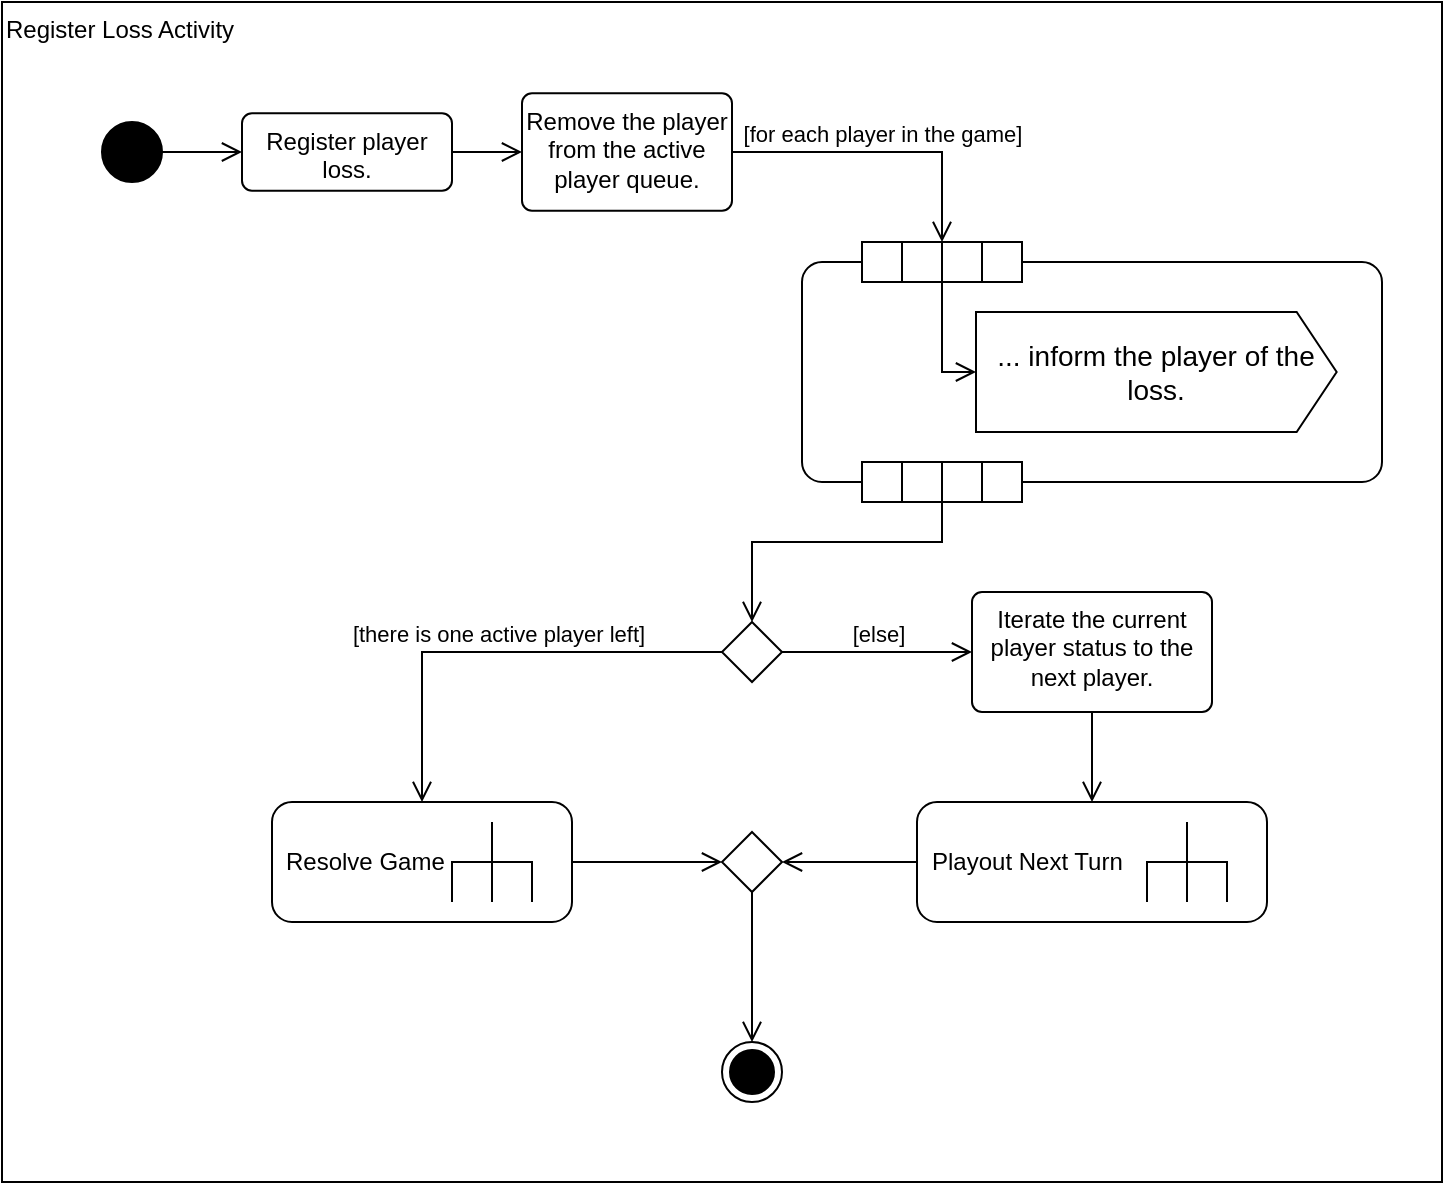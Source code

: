<mxfile version="23.0.0" type="dropbox">
  <diagram name="Page-1" id="IMuCZGlpdIj4ORN6g2zX">
    <mxGraphModel dx="1149" dy="596" grid="1" gridSize="10" guides="1" tooltips="1" connect="1" arrows="1" fold="1" page="1" pageScale="1" pageWidth="850" pageHeight="1100" math="0" shadow="0">
      <root>
        <mxCell id="0" />
        <mxCell id="1" parent="0" />
        <mxCell id="lUpD6W_THavgxKrozOwO-1" value="Register Loss Activity" style="html=1;dashed=0;whiteSpace=wrap;align=left;verticalAlign=top;" vertex="1" parent="1">
          <mxGeometry x="60" y="40" width="720" height="590" as="geometry" />
        </mxCell>
        <mxCell id="lUpD6W_THavgxKrozOwO-2" value="" style="ellipse;fillColor=strokeColor;html=1;" vertex="1" parent="1">
          <mxGeometry x="110" y="100" width="30" height="30" as="geometry" />
        </mxCell>
        <mxCell id="lUpD6W_THavgxKrozOwO-3" value="Remove the player from the active player queue." style="html=1;align=center;verticalAlign=top;rounded=1;absoluteArcSize=1;arcSize=10;dashed=0;whiteSpace=wrap;" vertex="1" parent="1">
          <mxGeometry x="320" y="85.63" width="105" height="58.75" as="geometry" />
        </mxCell>
        <mxCell id="lUpD6W_THavgxKrozOwO-4" value="" style="endArrow=open;startArrow=none;endFill=0;startFill=0;endSize=8;html=1;verticalAlign=bottom;labelBackgroundColor=none;strokeWidth=1;rounded=0;" edge="1" parent="1" source="lUpD6W_THavgxKrozOwO-34" target="lUpD6W_THavgxKrozOwO-3">
          <mxGeometry width="160" relative="1" as="geometry">
            <mxPoint x="340" y="180" as="sourcePoint" />
            <mxPoint x="500" y="180" as="targetPoint" />
          </mxGeometry>
        </mxCell>
        <mxCell id="lUpD6W_THavgxKrozOwO-5" value="" style="rhombus;" vertex="1" parent="1">
          <mxGeometry x="420" y="350" width="30" height="30" as="geometry" />
        </mxCell>
        <mxCell id="lUpD6W_THavgxKrozOwO-6" value="" style="endArrow=open;startArrow=none;endFill=0;startFill=0;endSize=8;html=1;verticalAlign=bottom;labelBackgroundColor=none;strokeWidth=1;rounded=0;exitX=0;exitY=1;exitDx=0;exitDy=0;" edge="1" parent="1" source="lUpD6W_THavgxKrozOwO-16" target="lUpD6W_THavgxKrozOwO-5">
          <mxGeometry width="160" relative="1" as="geometry">
            <mxPoint x="150" y="125" as="sourcePoint" />
            <mxPoint x="230" y="125" as="targetPoint" />
            <Array as="points">
              <mxPoint x="530" y="310" />
              <mxPoint x="435" y="310" />
            </Array>
          </mxGeometry>
        </mxCell>
        <mxCell id="lUpD6W_THavgxKrozOwO-7" value="" style="html=1;dashed=0;rounded=1;absoluteArcSize=1;arcSize=20;verticalAlign=middle;align=center;whiteSpace=wrap;" vertex="1" parent="1">
          <mxGeometry x="460" y="170" width="290" height="110" as="geometry" />
        </mxCell>
        <mxCell id="lUpD6W_THavgxKrozOwO-8" value="" style="group;resizeWidth=0;resizeHeight=0;html=1;" vertex="1" parent="lUpD6W_THavgxKrozOwO-7">
          <mxGeometry width="80" height="20" relative="1" as="geometry">
            <mxPoint x="30" y="-10" as="offset" />
          </mxGeometry>
        </mxCell>
        <mxCell id="lUpD6W_THavgxKrozOwO-9" value="" style="resizeWidth=0;resizeHeight=0;points=[[0,0],[0.5,0],[1,0]];html=1;whiteSpace=wrap;" vertex="1" parent="lUpD6W_THavgxKrozOwO-8">
          <mxGeometry width="20" height="20" relative="1" as="geometry">
            <mxPoint as="offset" />
          </mxGeometry>
        </mxCell>
        <mxCell id="lUpD6W_THavgxKrozOwO-10" value="" style="resizeWidth=0;resizeHeight=0;points=[[0,0],[0.5,0],[1,0]];html=1;whiteSpace=wrap;" vertex="1" parent="lUpD6W_THavgxKrozOwO-8">
          <mxGeometry width="20" height="20" relative="1" as="geometry">
            <mxPoint x="20" as="offset" />
          </mxGeometry>
        </mxCell>
        <mxCell id="lUpD6W_THavgxKrozOwO-11" value="" style="resizeWidth=0;resizeHeight=0;points=[[0,0],[0.5,0],[1,0]];html=1;whiteSpace=wrap;" vertex="1" parent="lUpD6W_THavgxKrozOwO-8">
          <mxGeometry width="20" height="20" relative="1" as="geometry">
            <mxPoint x="40" as="offset" />
          </mxGeometry>
        </mxCell>
        <mxCell id="lUpD6W_THavgxKrozOwO-12" value="" style="resizeWidth=0;resizeHeight=0;points=[[0,0],[0.5,0],[1,0]];html=1;whiteSpace=wrap;" vertex="1" parent="lUpD6W_THavgxKrozOwO-8">
          <mxGeometry width="20" height="20" relative="1" as="geometry">
            <mxPoint x="60" as="offset" />
          </mxGeometry>
        </mxCell>
        <mxCell id="lUpD6W_THavgxKrozOwO-13" value="" style="group;resizeWidth=0;resizeHeight=0;html=1;" vertex="1" parent="lUpD6W_THavgxKrozOwO-7">
          <mxGeometry y="1" width="80" height="20" relative="1" as="geometry">
            <mxPoint x="30" y="-10" as="offset" />
          </mxGeometry>
        </mxCell>
        <mxCell id="lUpD6W_THavgxKrozOwO-14" value="" style="resizeWidth=0;resizeHeight=0;points=[[0,1],[0.5,1],[1,1]];html=1;whiteSpace=wrap;" vertex="1" parent="lUpD6W_THavgxKrozOwO-13">
          <mxGeometry width="20" height="20" relative="1" as="geometry">
            <mxPoint as="offset" />
          </mxGeometry>
        </mxCell>
        <mxCell id="lUpD6W_THavgxKrozOwO-15" value="" style="resizeWidth=0;resizeHeight=0;points=[[0,1],[0.5,1],[1,1]];html=1;whiteSpace=wrap;" vertex="1" parent="lUpD6W_THavgxKrozOwO-13">
          <mxGeometry width="20" height="20" relative="1" as="geometry">
            <mxPoint x="20" as="offset" />
          </mxGeometry>
        </mxCell>
        <mxCell id="lUpD6W_THavgxKrozOwO-16" value="" style="resizeWidth=0;resizeHeight=0;points=[[0,1],[0.5,1],[1,1]];html=1;whiteSpace=wrap;" vertex="1" parent="lUpD6W_THavgxKrozOwO-13">
          <mxGeometry width="20" height="20" relative="1" as="geometry">
            <mxPoint x="40" as="offset" />
          </mxGeometry>
        </mxCell>
        <mxCell id="lUpD6W_THavgxKrozOwO-17" value="" style="resizeWidth=0;resizeHeight=0;points=[[0,1],[0.5,1],[1,1]];html=1;whiteSpace=wrap;" vertex="1" parent="lUpD6W_THavgxKrozOwO-13">
          <mxGeometry width="20" height="20" relative="1" as="geometry">
            <mxPoint x="60" as="offset" />
          </mxGeometry>
        </mxCell>
        <mxCell id="lUpD6W_THavgxKrozOwO-18" value="... inform the player of the loss." style="html=1;shape=mxgraph.infographic.ribbonSimple;notch1=0;notch2=20;align=center;verticalAlign=middle;fontSize=14;fontStyle=0;fillColor=#FFFFFF;whiteSpace=wrap;" vertex="1" parent="lUpD6W_THavgxKrozOwO-7">
          <mxGeometry x="87" y="25" width="180.332" height="60" as="geometry" />
        </mxCell>
        <mxCell id="lUpD6W_THavgxKrozOwO-19" value="" style="endArrow=open;startArrow=none;endFill=0;startFill=0;endSize=8;html=1;verticalAlign=bottom;labelBackgroundColor=none;strokeWidth=1;rounded=0;exitX=0.5;exitY=1;exitDx=0;exitDy=0;" edge="1" parent="lUpD6W_THavgxKrozOwO-7" source="lUpD6W_THavgxKrozOwO-8" target="lUpD6W_THavgxKrozOwO-18">
          <mxGeometry width="160" relative="1" as="geometry">
            <mxPoint x="70.303" y="-47" as="sourcePoint" />
            <mxPoint x="70.303" as="targetPoint" />
            <Array as="points">
              <mxPoint x="70.0" y="55" />
            </Array>
          </mxGeometry>
        </mxCell>
        <mxCell id="lUpD6W_THavgxKrozOwO-21" value="[for each player in the game]" style="endArrow=open;startArrow=none;endFill=0;startFill=0;endSize=8;html=1;verticalAlign=bottom;labelBackgroundColor=none;strokeWidth=1;rounded=0;entryX=0;entryY=0;entryDx=0;entryDy=0;" edge="1" parent="1" source="lUpD6W_THavgxKrozOwO-3" target="lUpD6W_THavgxKrozOwO-11">
          <mxGeometry width="160" relative="1" as="geometry">
            <mxPoint x="150" y="125" as="sourcePoint" />
            <mxPoint x="230" y="125" as="targetPoint" />
            <Array as="points">
              <mxPoint x="530" y="115" />
            </Array>
          </mxGeometry>
        </mxCell>
        <mxCell id="lUpD6W_THavgxKrozOwO-23" value="[there is one active player left]" style="endArrow=open;startArrow=none;endFill=0;startFill=0;endSize=8;html=1;verticalAlign=bottom;labelBackgroundColor=none;strokeWidth=1;rounded=0;" edge="1" parent="1" source="lUpD6W_THavgxKrozOwO-5" target="lUpD6W_THavgxKrozOwO-24">
          <mxGeometry width="160" relative="1" as="geometry">
            <mxPoint x="340" y="380" as="sourcePoint" />
            <mxPoint x="500" y="380" as="targetPoint" />
            <Array as="points">
              <mxPoint x="270" y="365" />
            </Array>
          </mxGeometry>
        </mxCell>
        <mxCell id="lUpD6W_THavgxKrozOwO-24" value="Resolve Game" style="shape=mxgraph.uml25.behaviorAction;html=1;rounded=1;absoluteArcSize=1;arcSize=10;align=left;spacingLeft=5;whiteSpace=wrap;" vertex="1" parent="1">
          <mxGeometry x="195" y="440" width="150" height="60" as="geometry" />
        </mxCell>
        <mxCell id="lUpD6W_THavgxKrozOwO-25" value="" style="endArrow=open;startArrow=none;endFill=0;startFill=0;endSize=8;html=1;verticalAlign=bottom;labelBackgroundColor=none;strokeWidth=1;rounded=0;" edge="1" parent="1" source="lUpD6W_THavgxKrozOwO-36" target="lUpD6W_THavgxKrozOwO-28">
          <mxGeometry width="160" relative="1" as="geometry">
            <mxPoint x="410" y="450" as="sourcePoint" />
            <mxPoint x="605" y="430" as="targetPoint" />
            <Array as="points" />
          </mxGeometry>
        </mxCell>
        <mxCell id="lUpD6W_THavgxKrozOwO-28" value="Playout Next Turn" style="shape=mxgraph.uml25.behaviorAction;html=1;rounded=1;absoluteArcSize=1;arcSize=10;align=left;spacingLeft=5;whiteSpace=wrap;" vertex="1" parent="1">
          <mxGeometry x="517.5" y="440" width="175" height="60" as="geometry" />
        </mxCell>
        <mxCell id="lUpD6W_THavgxKrozOwO-29" value="" style="rhombus;" vertex="1" parent="1">
          <mxGeometry x="420" y="455" width="30" height="30" as="geometry" />
        </mxCell>
        <mxCell id="lUpD6W_THavgxKrozOwO-30" value="" style="endArrow=open;startArrow=none;endFill=0;startFill=0;endSize=8;html=1;verticalAlign=bottom;labelBackgroundColor=none;strokeWidth=1;rounded=0;entryX=0;entryY=0.5;entryDx=0;entryDy=0;" edge="1" parent="1" source="lUpD6W_THavgxKrozOwO-24" target="lUpD6W_THavgxKrozOwO-29">
          <mxGeometry width="160" relative="1" as="geometry">
            <mxPoint x="175" y="557.312" as="sourcePoint" />
            <mxPoint x="420" y="542" as="targetPoint" />
          </mxGeometry>
        </mxCell>
        <mxCell id="lUpD6W_THavgxKrozOwO-31" value="" style="endArrow=open;startArrow=none;endFill=0;startFill=0;endSize=8;html=1;verticalAlign=bottom;labelBackgroundColor=none;strokeWidth=1;rounded=0;entryX=1;entryY=0.5;entryDx=0;entryDy=0;" edge="1" parent="1" source="lUpD6W_THavgxKrozOwO-28" target="lUpD6W_THavgxKrozOwO-29">
          <mxGeometry width="160" relative="1" as="geometry">
            <mxPoint x="430" y="450" as="sourcePoint" />
            <mxPoint x="590" y="450" as="targetPoint" />
          </mxGeometry>
        </mxCell>
        <mxCell id="lUpD6W_THavgxKrozOwO-32" value="" style="ellipse;html=1;shape=endState;fillColor=strokeColor;" vertex="1" parent="1">
          <mxGeometry x="420" y="560" width="30" height="30" as="geometry" />
        </mxCell>
        <mxCell id="lUpD6W_THavgxKrozOwO-33" value="" style="endArrow=open;startArrow=none;endFill=0;startFill=0;endSize=8;html=1;verticalAlign=bottom;labelBackgroundColor=none;strokeWidth=1;rounded=0;exitX=0.5;exitY=1;exitDx=0;exitDy=0;" edge="1" parent="1" source="lUpD6W_THavgxKrozOwO-29" target="lUpD6W_THavgxKrozOwO-32">
          <mxGeometry width="160" relative="1" as="geometry">
            <mxPoint x="430" y="450" as="sourcePoint" />
            <mxPoint x="590" y="450" as="targetPoint" />
          </mxGeometry>
        </mxCell>
        <mxCell id="lUpD6W_THavgxKrozOwO-35" value="" style="endArrow=open;startArrow=none;endFill=0;startFill=0;endSize=8;html=1;verticalAlign=bottom;labelBackgroundColor=none;strokeWidth=1;rounded=0;" edge="1" parent="1" source="lUpD6W_THavgxKrozOwO-2" target="lUpD6W_THavgxKrozOwO-34">
          <mxGeometry width="160" relative="1" as="geometry">
            <mxPoint x="140" y="115" as="sourcePoint" />
            <mxPoint x="320" y="115" as="targetPoint" />
          </mxGeometry>
        </mxCell>
        <mxCell id="lUpD6W_THavgxKrozOwO-34" value="Register player loss." style="html=1;align=center;verticalAlign=top;rounded=1;absoluteArcSize=1;arcSize=10;dashed=0;whiteSpace=wrap;" vertex="1" parent="1">
          <mxGeometry x="180" y="95.63" width="105" height="38.75" as="geometry" />
        </mxCell>
        <mxCell id="lUpD6W_THavgxKrozOwO-37" value="[else]" style="endArrow=open;startArrow=none;endFill=0;startFill=0;endSize=8;html=1;verticalAlign=bottom;labelBackgroundColor=none;strokeWidth=1;rounded=0;exitX=1;exitY=0.5;exitDx=0;exitDy=0;" edge="1" parent="1" source="lUpD6W_THavgxKrozOwO-5" target="lUpD6W_THavgxKrozOwO-36">
          <mxGeometry width="160" relative="1" as="geometry">
            <mxPoint x="450" y="365" as="sourcePoint" />
            <mxPoint x="605" y="440" as="targetPoint" />
            <Array as="points" />
          </mxGeometry>
        </mxCell>
        <mxCell id="lUpD6W_THavgxKrozOwO-36" value="Iterate the current player status to the next player." style="html=1;align=center;verticalAlign=top;rounded=1;absoluteArcSize=1;arcSize=10;dashed=0;whiteSpace=wrap;" vertex="1" parent="1">
          <mxGeometry x="545" y="335" width="120" height="60" as="geometry" />
        </mxCell>
      </root>
    </mxGraphModel>
  </diagram>
</mxfile>
